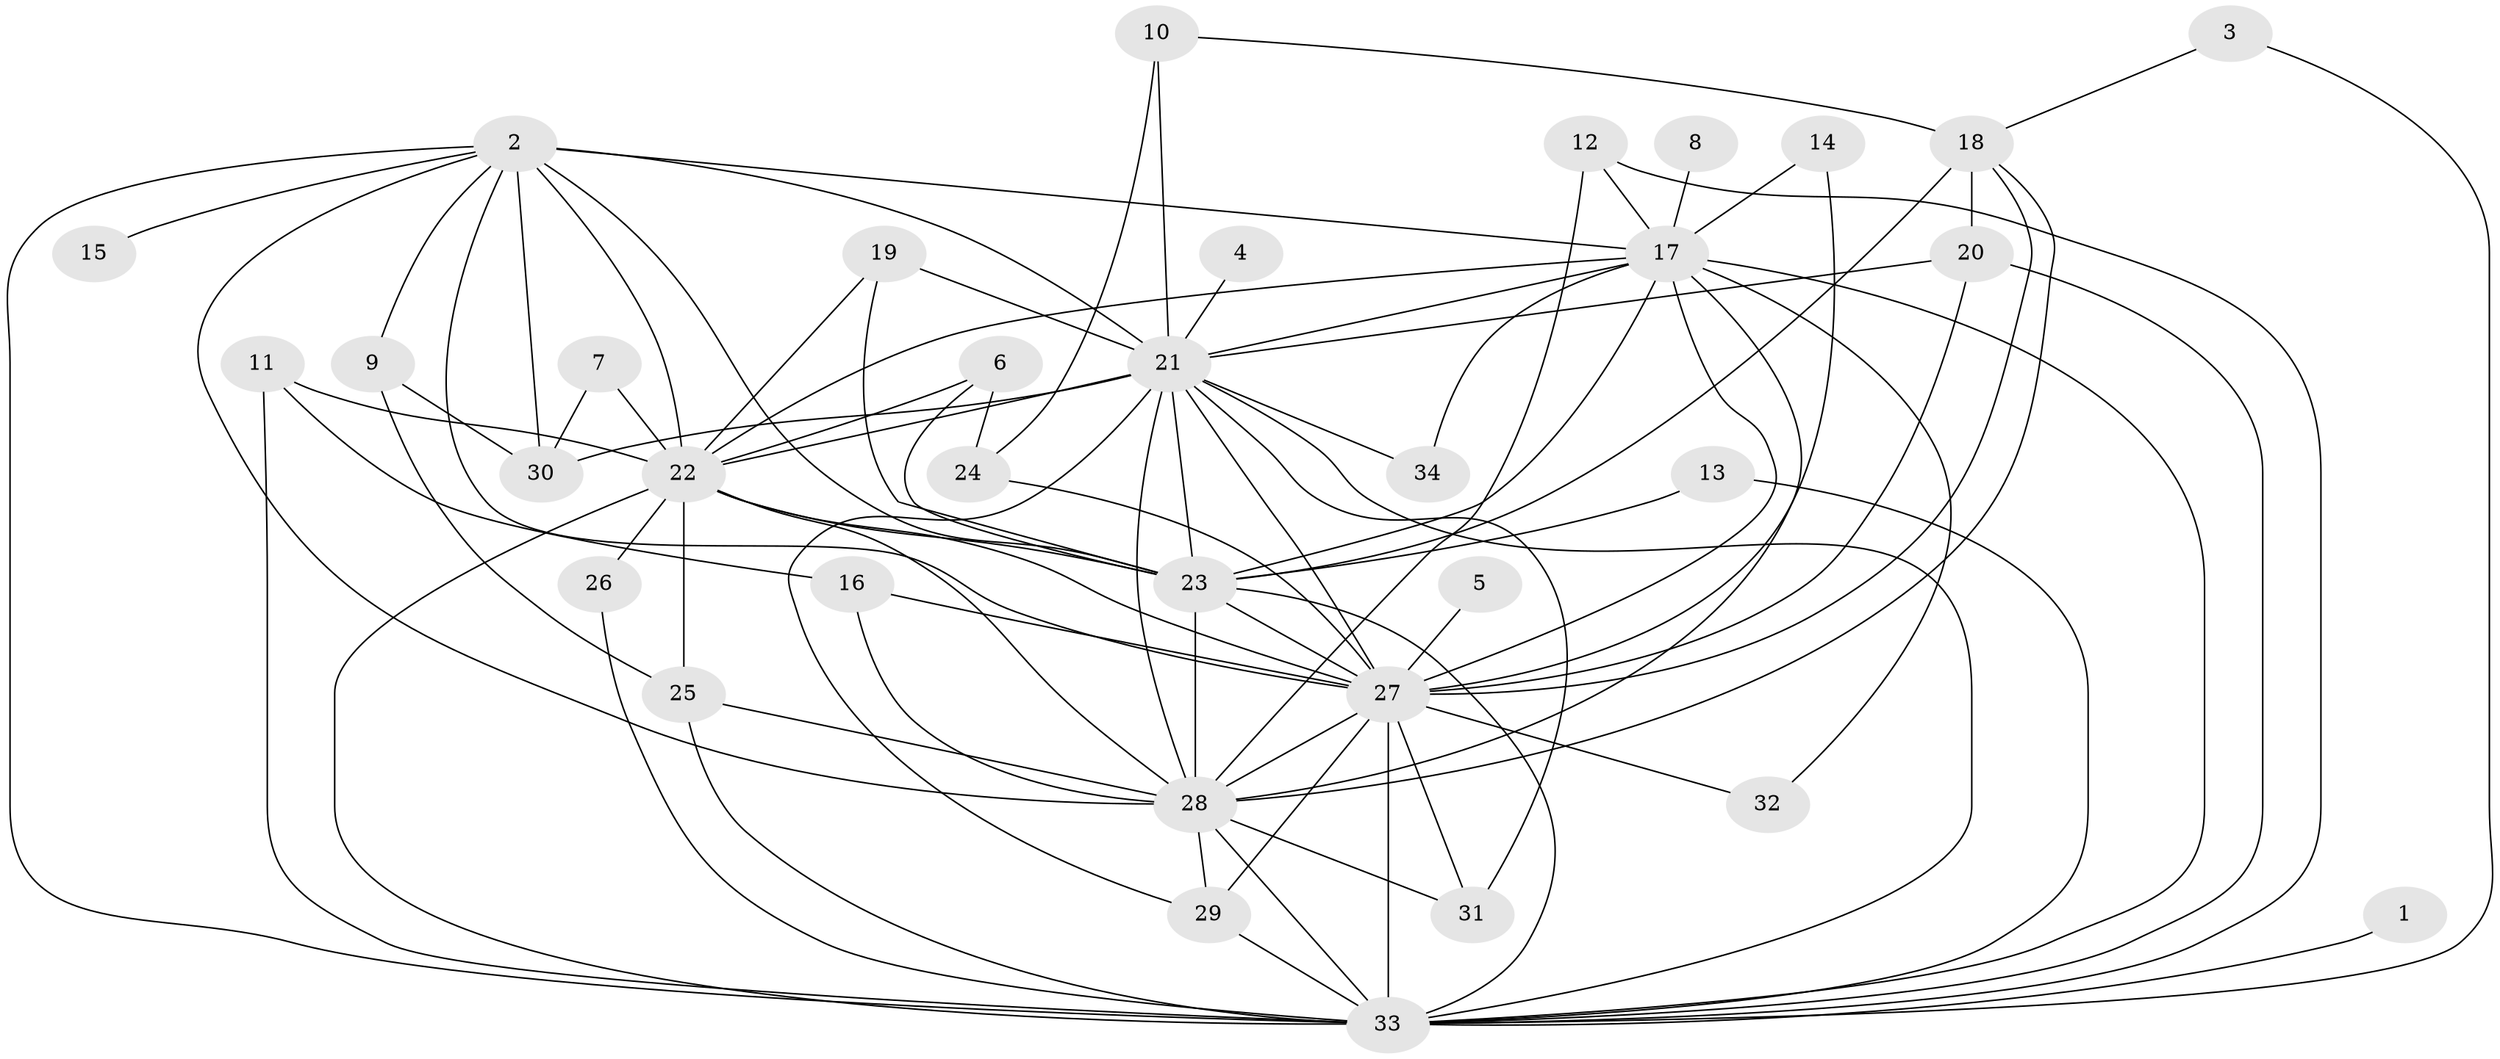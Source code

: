 // original degree distribution, {17: 0.058823529411764705, 23: 0.014705882352941176, 14: 0.014705882352941176, 24: 0.014705882352941176, 13: 0.014705882352941176, 21: 0.014705882352941176, 15: 0.014705882352941176, 7: 0.014705882352941176, 6: 0.014705882352941176, 2: 0.5882352941176471, 3: 0.19117647058823528, 4: 0.04411764705882353}
// Generated by graph-tools (version 1.1) at 2025/36/03/04/25 23:36:27]
// undirected, 34 vertices, 87 edges
graph export_dot {
  node [color=gray90,style=filled];
  1;
  2;
  3;
  4;
  5;
  6;
  7;
  8;
  9;
  10;
  11;
  12;
  13;
  14;
  15;
  16;
  17;
  18;
  19;
  20;
  21;
  22;
  23;
  24;
  25;
  26;
  27;
  28;
  29;
  30;
  31;
  32;
  33;
  34;
  1 -- 33 [weight=1.0];
  2 -- 9 [weight=1.0];
  2 -- 15 [weight=1.0];
  2 -- 17 [weight=1.0];
  2 -- 21 [weight=1.0];
  2 -- 22 [weight=2.0];
  2 -- 23 [weight=2.0];
  2 -- 27 [weight=1.0];
  2 -- 28 [weight=2.0];
  2 -- 30 [weight=2.0];
  2 -- 33 [weight=1.0];
  3 -- 18 [weight=1.0];
  3 -- 33 [weight=1.0];
  4 -- 21 [weight=1.0];
  5 -- 27 [weight=1.0];
  6 -- 22 [weight=1.0];
  6 -- 23 [weight=1.0];
  6 -- 24 [weight=1.0];
  7 -- 22 [weight=1.0];
  7 -- 30 [weight=1.0];
  8 -- 17 [weight=1.0];
  9 -- 25 [weight=1.0];
  9 -- 30 [weight=1.0];
  10 -- 18 [weight=1.0];
  10 -- 21 [weight=1.0];
  10 -- 24 [weight=1.0];
  11 -- 16 [weight=1.0];
  11 -- 22 [weight=1.0];
  11 -- 33 [weight=1.0];
  12 -- 17 [weight=1.0];
  12 -- 28 [weight=1.0];
  12 -- 33 [weight=1.0];
  13 -- 23 [weight=1.0];
  13 -- 33 [weight=1.0];
  14 -- 17 [weight=1.0];
  14 -- 27 [weight=1.0];
  16 -- 27 [weight=1.0];
  16 -- 28 [weight=1.0];
  17 -- 21 [weight=1.0];
  17 -- 22 [weight=3.0];
  17 -- 23 [weight=1.0];
  17 -- 27 [weight=1.0];
  17 -- 28 [weight=2.0];
  17 -- 32 [weight=1.0];
  17 -- 33 [weight=2.0];
  17 -- 34 [weight=1.0];
  18 -- 20 [weight=1.0];
  18 -- 23 [weight=2.0];
  18 -- 27 [weight=1.0];
  18 -- 28 [weight=1.0];
  19 -- 21 [weight=1.0];
  19 -- 22 [weight=1.0];
  19 -- 23 [weight=1.0];
  20 -- 21 [weight=1.0];
  20 -- 27 [weight=2.0];
  20 -- 33 [weight=1.0];
  21 -- 22 [weight=4.0];
  21 -- 23 [weight=1.0];
  21 -- 27 [weight=1.0];
  21 -- 28 [weight=2.0];
  21 -- 29 [weight=1.0];
  21 -- 30 [weight=1.0];
  21 -- 31 [weight=1.0];
  21 -- 33 [weight=1.0];
  21 -- 34 [weight=1.0];
  22 -- 23 [weight=2.0];
  22 -- 25 [weight=1.0];
  22 -- 26 [weight=2.0];
  22 -- 27 [weight=3.0];
  22 -- 28 [weight=5.0];
  22 -- 33 [weight=2.0];
  23 -- 27 [weight=1.0];
  23 -- 28 [weight=2.0];
  23 -- 33 [weight=2.0];
  24 -- 27 [weight=1.0];
  25 -- 28 [weight=1.0];
  25 -- 33 [weight=1.0];
  26 -- 33 [weight=1.0];
  27 -- 28 [weight=2.0];
  27 -- 29 [weight=1.0];
  27 -- 31 [weight=1.0];
  27 -- 32 [weight=1.0];
  27 -- 33 [weight=3.0];
  28 -- 29 [weight=1.0];
  28 -- 31 [weight=1.0];
  28 -- 33 [weight=4.0];
  29 -- 33 [weight=1.0];
}
